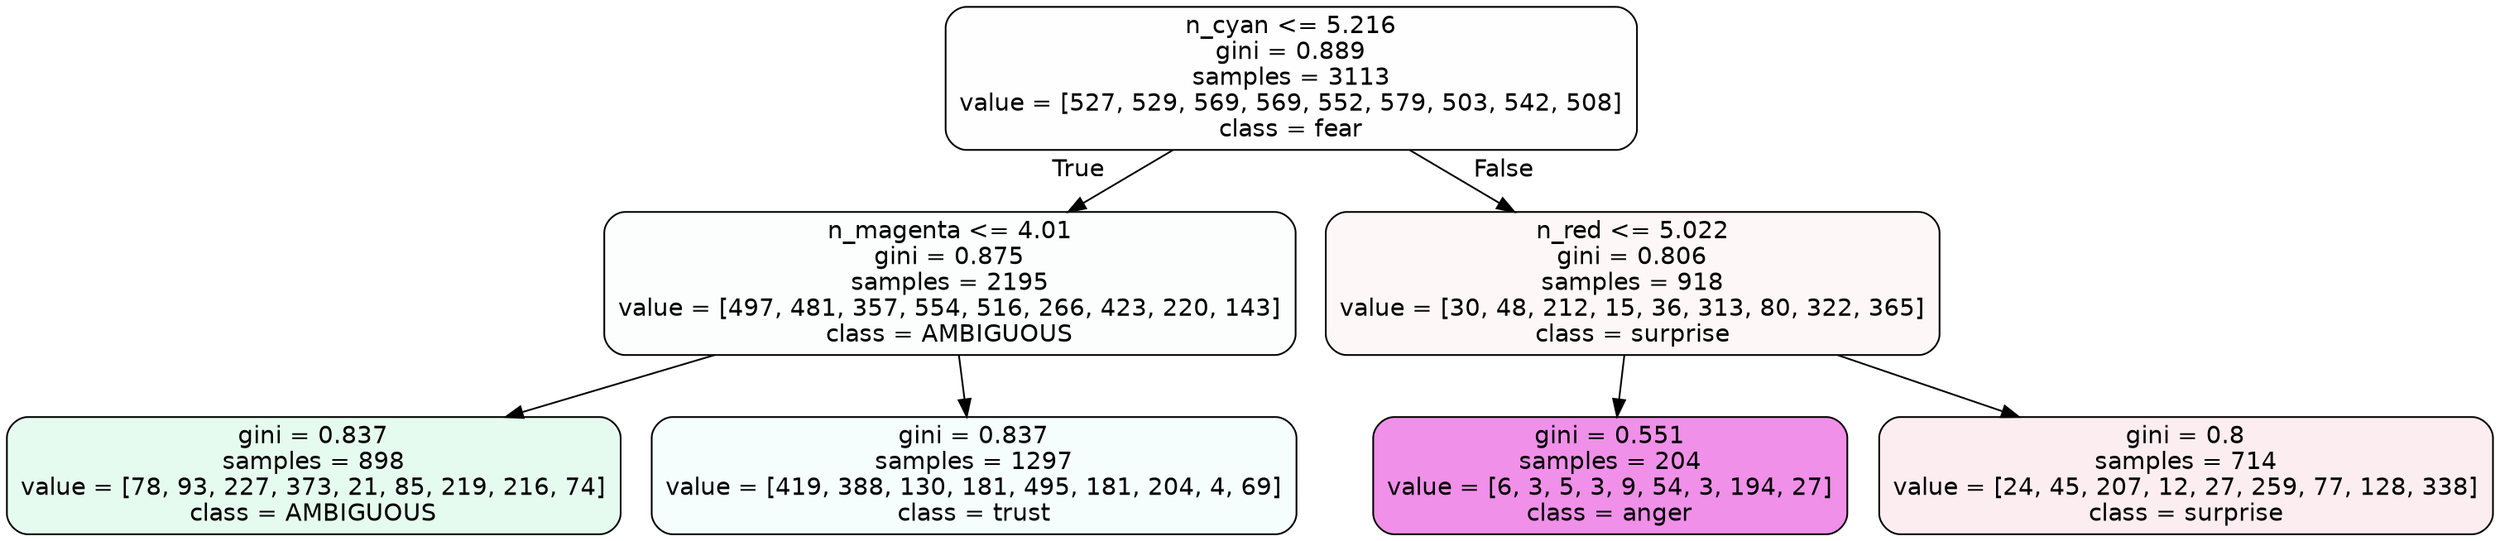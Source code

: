 digraph Tree {
node [shape=box, style="filled, rounded", color="black", fontname=helvetica] ;
edge [fontname=helvetica] ;
0 [label="n_cyan <= 5.216\ngini = 0.889\nsamples = 3113\nvalue = [527, 529, 569, 569, 552, 579, 503, 542, 508]\nclass = fear", fillcolor="#3964e501"] ;
1 [label="n_magenta <= 4.01\ngini = 0.875\nsamples = 2195\nvalue = [497, 481, 357, 554, 516, 266, 423, 220, 143]\nclass = AMBIGUOUS", fillcolor="#39e58103"] ;
0 -> 1 [labeldistance=2.5, labelangle=45, headlabel="True"] ;
2 [label="gini = 0.837\nsamples = 898\nvalue = [78, 93, 227, 373, 21, 85, 219, 216, 74]\nclass = AMBIGUOUS", fillcolor="#39e58120"] ;
1 -> 2 ;
3 [label="gini = 0.837\nsamples = 1297\nvalue = [419, 388, 130, 181, 495, 181, 204, 4, 69]\nclass = trust", fillcolor="#39d7e50c"] ;
1 -> 3 ;
4 [label="n_red <= 5.022\ngini = 0.806\nsamples = 918\nvalue = [30, 48, 212, 15, 36, 313, 80, 322, 365]\nclass = surprise", fillcolor="#e539640a"] ;
0 -> 4 [labeldistance=2.5, labelangle=-45, headlabel="False"] ;
5 [label="gini = 0.551\nsamples = 204\nvalue = [6, 3, 5, 3, 9, 54, 3, 194, 27]\nclass = anger", fillcolor="#e539d78f"] ;
4 -> 5 ;
6 [label="gini = 0.8\nsamples = 714\nvalue = [24, 45, 207, 12, 27, 259, 77, 128, 338]\nclass = surprise", fillcolor="#e5396417"] ;
4 -> 6 ;
}